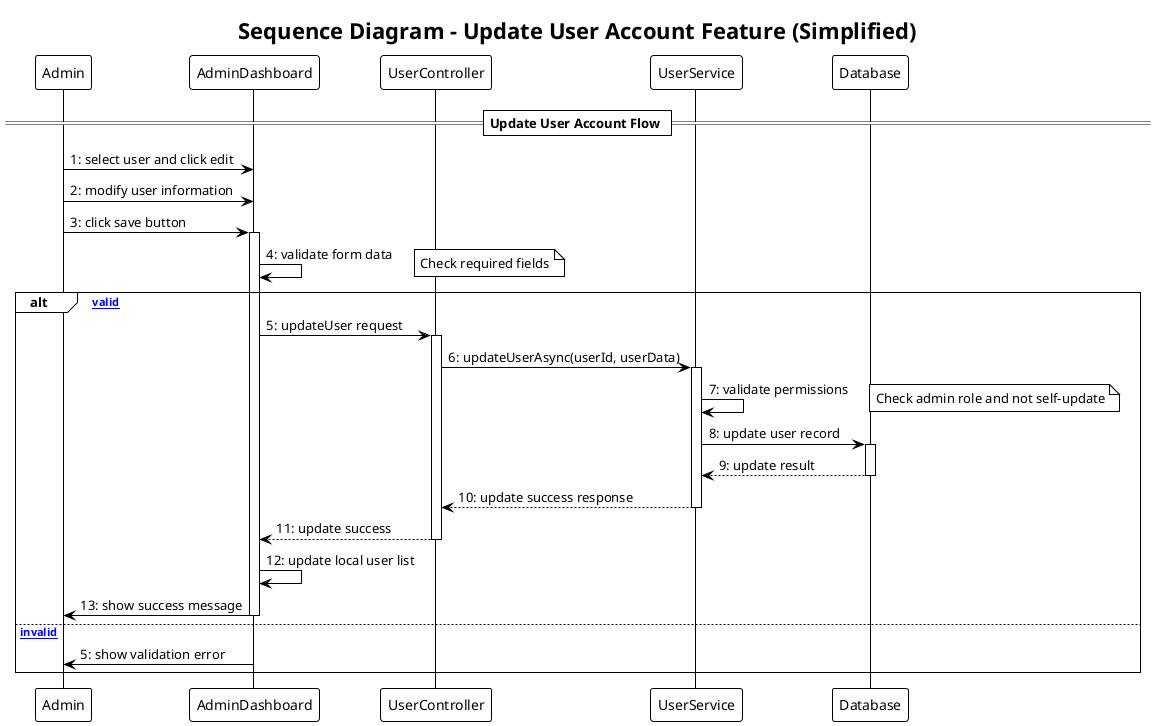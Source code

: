 @startuml Update User Account Sequence Diagram - Simplified
!theme plain
title Sequence Diagram - Update User Account Feature (Simplified)

participant "Admin" as A
participant "AdminDashboard" as AD
participant "UserController" as UC
participant "UserService" as US
participant "Database" as DB

== Update User Account Flow ==

A -> AD: 1: select user and click edit
A -> AD: 2: modify user information
A -> AD: 3: click save button
activate AD

AD -> AD: 4: validate form data
note right: Check required fields

alt [Form valid]
    AD -> UC: 5: updateUser request
    activate UC
    
    UC -> US: 6: updateUserAsync(userId, userData)
    activate US
    
    US -> US: 7: validate permissions
    note right: Check admin role and not self-update
    
    US -> DB: 8: update user record
    activate DB
    DB --> US: 9: update result
    deactivate DB
    
    US --> UC: 10: update success response
    deactivate US
    
    UC --> AD: 11: update success
    deactivate UC
    
    AD -> AD: 12: update local user list
    AD -> A: 13: show success message
    deactivate AD
    
else [Form invalid]
    AD -> A: 5: show validation error
    deactivate AD
end

@enduml 